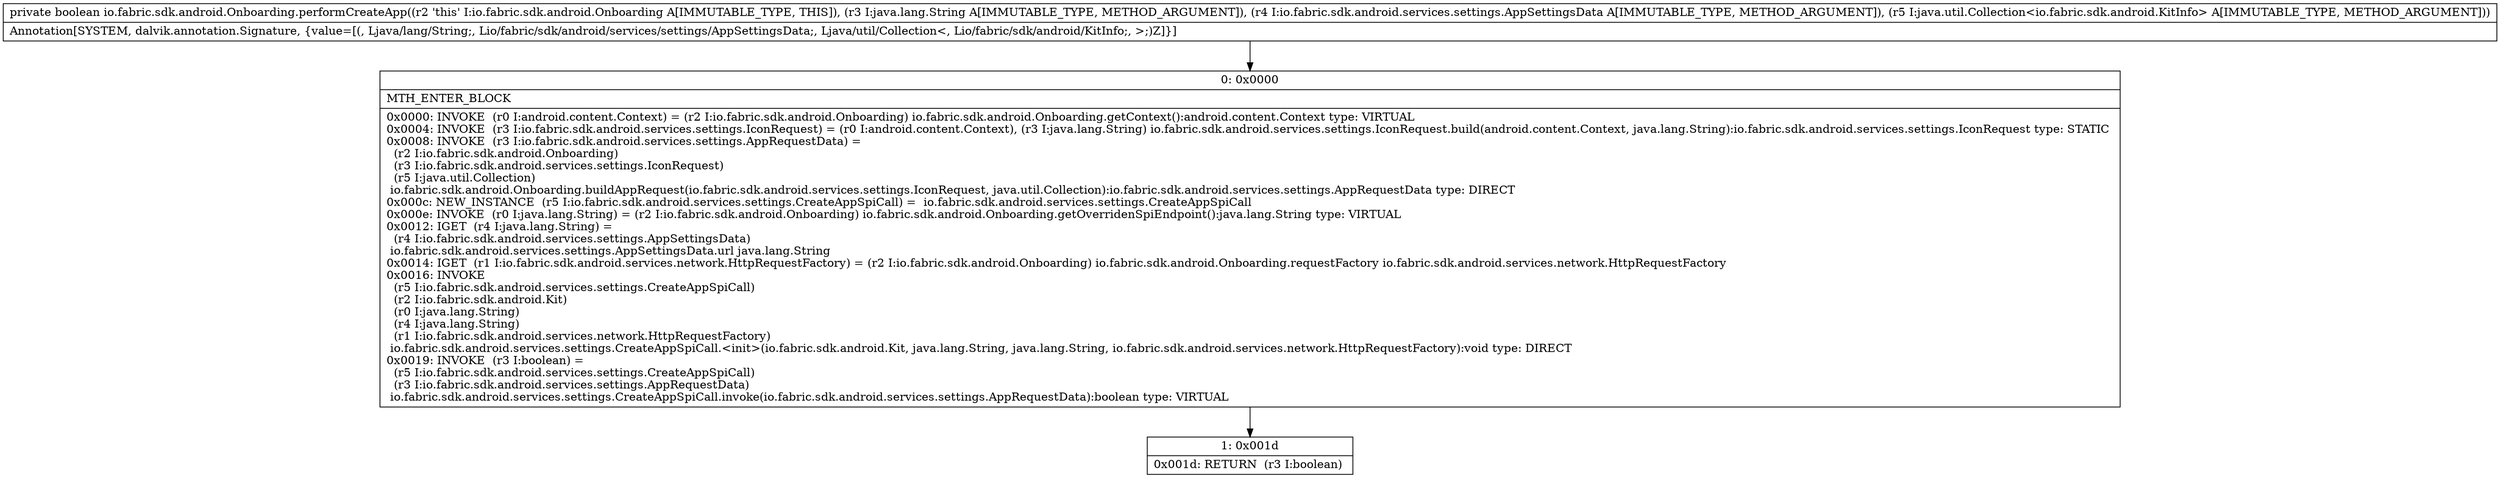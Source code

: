 digraph "CFG forio.fabric.sdk.android.Onboarding.performCreateApp(Ljava\/lang\/String;Lio\/fabric\/sdk\/android\/services\/settings\/AppSettingsData;Ljava\/util\/Collection;)Z" {
Node_0 [shape=record,label="{0\:\ 0x0000|MTH_ENTER_BLOCK\l|0x0000: INVOKE  (r0 I:android.content.Context) = (r2 I:io.fabric.sdk.android.Onboarding) io.fabric.sdk.android.Onboarding.getContext():android.content.Context type: VIRTUAL \l0x0004: INVOKE  (r3 I:io.fabric.sdk.android.services.settings.IconRequest) = (r0 I:android.content.Context), (r3 I:java.lang.String) io.fabric.sdk.android.services.settings.IconRequest.build(android.content.Context, java.lang.String):io.fabric.sdk.android.services.settings.IconRequest type: STATIC \l0x0008: INVOKE  (r3 I:io.fabric.sdk.android.services.settings.AppRequestData) = \l  (r2 I:io.fabric.sdk.android.Onboarding)\l  (r3 I:io.fabric.sdk.android.services.settings.IconRequest)\l  (r5 I:java.util.Collection)\l io.fabric.sdk.android.Onboarding.buildAppRequest(io.fabric.sdk.android.services.settings.IconRequest, java.util.Collection):io.fabric.sdk.android.services.settings.AppRequestData type: DIRECT \l0x000c: NEW_INSTANCE  (r5 I:io.fabric.sdk.android.services.settings.CreateAppSpiCall) =  io.fabric.sdk.android.services.settings.CreateAppSpiCall \l0x000e: INVOKE  (r0 I:java.lang.String) = (r2 I:io.fabric.sdk.android.Onboarding) io.fabric.sdk.android.Onboarding.getOverridenSpiEndpoint():java.lang.String type: VIRTUAL \l0x0012: IGET  (r4 I:java.lang.String) = \l  (r4 I:io.fabric.sdk.android.services.settings.AppSettingsData)\l io.fabric.sdk.android.services.settings.AppSettingsData.url java.lang.String \l0x0014: IGET  (r1 I:io.fabric.sdk.android.services.network.HttpRequestFactory) = (r2 I:io.fabric.sdk.android.Onboarding) io.fabric.sdk.android.Onboarding.requestFactory io.fabric.sdk.android.services.network.HttpRequestFactory \l0x0016: INVOKE  \l  (r5 I:io.fabric.sdk.android.services.settings.CreateAppSpiCall)\l  (r2 I:io.fabric.sdk.android.Kit)\l  (r0 I:java.lang.String)\l  (r4 I:java.lang.String)\l  (r1 I:io.fabric.sdk.android.services.network.HttpRequestFactory)\l io.fabric.sdk.android.services.settings.CreateAppSpiCall.\<init\>(io.fabric.sdk.android.Kit, java.lang.String, java.lang.String, io.fabric.sdk.android.services.network.HttpRequestFactory):void type: DIRECT \l0x0019: INVOKE  (r3 I:boolean) = \l  (r5 I:io.fabric.sdk.android.services.settings.CreateAppSpiCall)\l  (r3 I:io.fabric.sdk.android.services.settings.AppRequestData)\l io.fabric.sdk.android.services.settings.CreateAppSpiCall.invoke(io.fabric.sdk.android.services.settings.AppRequestData):boolean type: VIRTUAL \l}"];
Node_1 [shape=record,label="{1\:\ 0x001d|0x001d: RETURN  (r3 I:boolean) \l}"];
MethodNode[shape=record,label="{private boolean io.fabric.sdk.android.Onboarding.performCreateApp((r2 'this' I:io.fabric.sdk.android.Onboarding A[IMMUTABLE_TYPE, THIS]), (r3 I:java.lang.String A[IMMUTABLE_TYPE, METHOD_ARGUMENT]), (r4 I:io.fabric.sdk.android.services.settings.AppSettingsData A[IMMUTABLE_TYPE, METHOD_ARGUMENT]), (r5 I:java.util.Collection\<io.fabric.sdk.android.KitInfo\> A[IMMUTABLE_TYPE, METHOD_ARGUMENT]))  | Annotation[SYSTEM, dalvik.annotation.Signature, \{value=[(, Ljava\/lang\/String;, Lio\/fabric\/sdk\/android\/services\/settings\/AppSettingsData;, Ljava\/util\/Collection\<, Lio\/fabric\/sdk\/android\/KitInfo;, \>;)Z]\}]\l}"];
MethodNode -> Node_0;
Node_0 -> Node_1;
}

